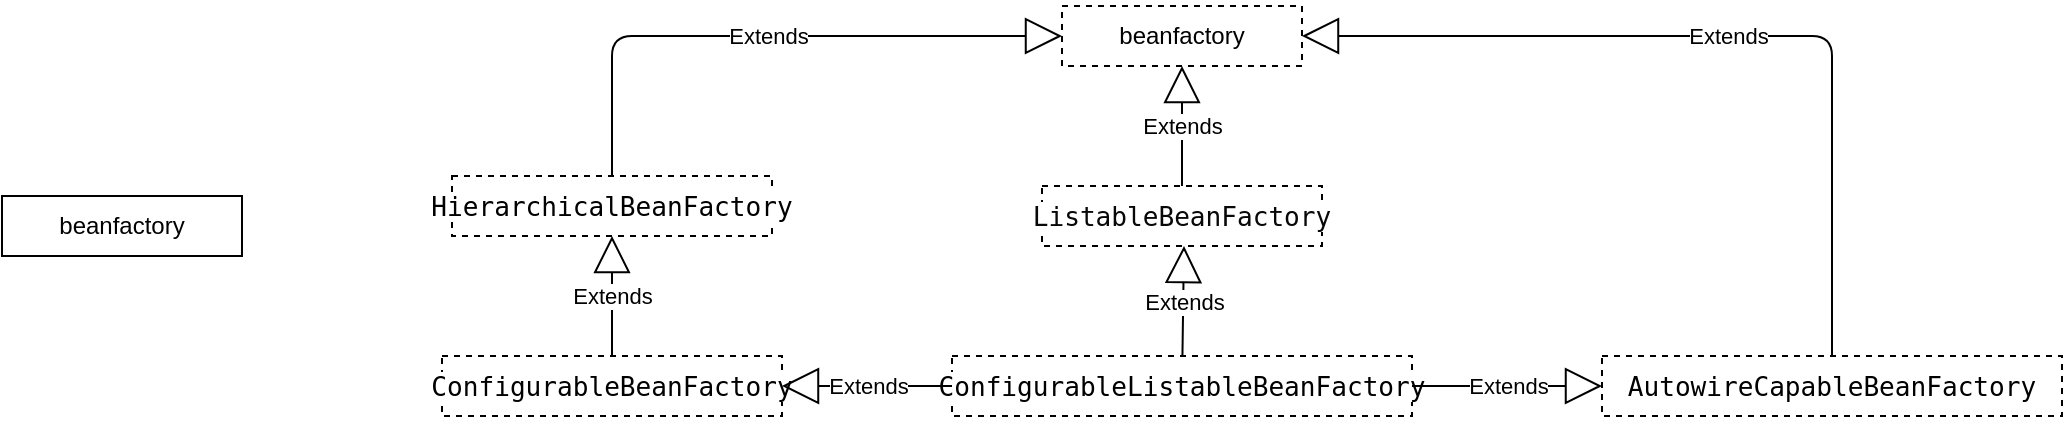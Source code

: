 <mxfile version="14.8.3" type="github">
  <diagram id="B_t15Z8W5iAApkIYanL3" name="第 1 页">
    <mxGraphModel dx="1278" dy="548" grid="1" gridSize="10" guides="1" tooltips="1" connect="1" arrows="1" fold="1" page="1" pageScale="1" pageWidth="1200" pageHeight="1920" math="0" shadow="0">
      <root>
        <mxCell id="0" />
        <mxCell id="1" parent="0" />
        <object label="beanfactory" BeanFactory="简单bean实例化和bean管理" id="8jLjw2lYaD5MSaCEYgZy-1">
          <mxCell style="rounded=0;whiteSpace=wrap;html=1;dashed=1;" parent="1" vertex="1">
            <mxGeometry x="550" y="185" width="120" height="30" as="geometry" />
          </mxCell>
        </object>
        <mxCell id="8jLjw2lYaD5MSaCEYgZy-2" value="beanfactory" style="rounded=0;whiteSpace=wrap;html=1;" parent="1" vertex="1">
          <mxGeometry x="20" y="280" width="120" height="30" as="geometry" />
        </mxCell>
        <object label="&lt;pre style=&quot;text-align: left ; background-color: rgb(255 , 255 , 255) ; color: rgb(8 , 8 , 8) ; font-family: &amp;#34;jetbrains mono&amp;#34; , monospace ; font-size: 9.8pt&quot;&gt;ListableBeanFactory&lt;/pre&gt;" ListableBeanFactory="枚举bean，预加载所有bean定义" id="8jLjw2lYaD5MSaCEYgZy-4">
          <mxCell style="rounded=0;whiteSpace=wrap;html=1;dashed=1;" parent="1" vertex="1">
            <mxGeometry x="540" y="275" width="140" height="30" as="geometry" />
          </mxCell>
        </object>
        <mxCell id="8jLjw2lYaD5MSaCEYgZy-6" value="Extends" style="endArrow=block;endSize=16;endFill=0;html=1;exitX=0.5;exitY=0;exitDx=0;exitDy=0;entryX=0.5;entryY=1;entryDx=0;entryDy=0;" parent="1" source="8jLjw2lYaD5MSaCEYgZy-4" target="8jLjw2lYaD5MSaCEYgZy-1" edge="1">
          <mxGeometry width="160" relative="1" as="geometry">
            <mxPoint x="540" y="285" as="sourcePoint" />
            <mxPoint x="610" y="205" as="targetPoint" />
            <mxPoint as="offset" />
          </mxGeometry>
        </mxCell>
        <object label="&lt;pre style=&quot;text-align: left ; background-color: rgb(255 , 255 , 255) ; color: rgb(8 , 8 , 8) ; font-family: &amp;#34;jetbrains mono&amp;#34; , monospace ; font-size: 9.8pt&quot;&gt;&lt;span style=&quot;color: rgb(0 , 0 , 0)&quot;&gt;HierarchicalBeanFactory&lt;/span&gt;&lt;/pre&gt;" HierarchicalBeanFactory="获取父容器" id="8jLjw2lYaD5MSaCEYgZy-8">
          <mxCell style="rounded=0;whiteSpace=wrap;html=1;dashed=1;" parent="1" vertex="1">
            <mxGeometry x="245" y="270" width="160" height="30" as="geometry" />
          </mxCell>
        </object>
        <object label="&lt;pre style=&quot;text-align: left ; background-color: rgb(255 , 255 , 255) ; color: rgb(8 , 8 , 8) ; font-family: &amp;#34;jetbrains mono&amp;#34; , monospace ; font-size: 9.8pt&quot;&gt;&lt;pre style=&quot;font-family: &amp;#34;jetbrains mono&amp;#34; , monospace ; font-size: 9.8pt&quot;&gt;&lt;span style=&quot;color: rgb(0 , 0 , 0)&quot;&gt;ConfigurableBeanFactory&lt;/span&gt;&lt;/pre&gt;&lt;/pre&gt;" ConfigurableBeanFactory="允许框架内部的即插即用和对 bean 工厂配置方法的特殊访问" id="8jLjw2lYaD5MSaCEYgZy-10">
          <mxCell style="rounded=0;whiteSpace=wrap;html=1;dashed=1;" parent="1" vertex="1">
            <mxGeometry x="240" y="360" width="170" height="30" as="geometry" />
          </mxCell>
        </object>
        <mxCell id="8jLjw2lYaD5MSaCEYgZy-11" value="Extends" style="endArrow=block;endSize=16;endFill=0;html=1;entryX=0.5;entryY=1;entryDx=0;entryDy=0;" parent="1" source="8jLjw2lYaD5MSaCEYgZy-10" target="8jLjw2lYaD5MSaCEYgZy-8" edge="1">
          <mxGeometry width="160" relative="1" as="geometry">
            <mxPoint x="324.66" y="300" as="sourcePoint" />
            <mxPoint x="325" y="310" as="targetPoint" />
            <mxPoint as="offset" />
          </mxGeometry>
        </mxCell>
        <mxCell id="8jLjw2lYaD5MSaCEYgZy-14" value="Extends" style="endArrow=block;endSize=16;endFill=0;html=1;exitX=0.5;exitY=0;exitDx=0;exitDy=0;" parent="1" source="8jLjw2lYaD5MSaCEYgZy-8" target="8jLjw2lYaD5MSaCEYgZy-1" edge="1">
          <mxGeometry width="160" relative="1" as="geometry">
            <mxPoint x="340" y="230" as="sourcePoint" />
            <mxPoint x="340" y="170" as="targetPoint" />
            <mxPoint as="offset" />
            <Array as="points">
              <mxPoint x="325" y="200" />
            </Array>
          </mxGeometry>
        </mxCell>
        <object label="&lt;pre style=&quot;text-align: left ; background-color: rgb(255 , 255 , 255) ; color: rgb(8 , 8 , 8) ; font-family: &amp;#34;jetbrains mono&amp;#34; , monospace ; font-size: 9.8pt&quot;&gt;&lt;pre style=&quot;font-family: &amp;#34;jetbrains mono&amp;#34; , monospace ; font-size: 9.8pt&quot;&gt;&lt;span style=&quot;color: rgb(0 , 0 , 0)&quot;&gt;ConfigurableListableBeanFactory&lt;/span&gt;&lt;/pre&gt;&lt;/pre&gt;" ConfigurableListableBeanFactory="忽略依赖,自动装配判断,冻结bean的定义,枚举所有bean名称的功能" id="8jLjw2lYaD5MSaCEYgZy-17">
          <mxCell style="rounded=0;whiteSpace=wrap;html=1;dashed=1;" parent="1" vertex="1">
            <mxGeometry x="495" y="360" width="230" height="30" as="geometry" />
          </mxCell>
        </object>
        <mxCell id="8jLjw2lYaD5MSaCEYgZy-18" value="Extends" style="endArrow=block;endSize=16;endFill=0;html=1;" parent="1" source="8jLjw2lYaD5MSaCEYgZy-17" edge="1">
          <mxGeometry width="160" relative="1" as="geometry">
            <mxPoint x="620" y="285" as="sourcePoint" />
            <mxPoint x="611" y="305" as="targetPoint" />
            <mxPoint as="offset" />
          </mxGeometry>
        </mxCell>
        <mxCell id="8jLjw2lYaD5MSaCEYgZy-19" value="Extends" style="endArrow=block;endSize=16;endFill=0;html=1;entryX=1;entryY=0.5;entryDx=0;entryDy=0;exitX=0;exitY=0.5;exitDx=0;exitDy=0;" parent="1" source="8jLjw2lYaD5MSaCEYgZy-17" target="8jLjw2lYaD5MSaCEYgZy-10" edge="1">
          <mxGeometry width="160" relative="1" as="geometry">
            <mxPoint x="620.214" y="370" as="sourcePoint" />
            <mxPoint x="621" y="315" as="targetPoint" />
            <mxPoint as="offset" />
          </mxGeometry>
        </mxCell>
        <object label="&lt;pre style=&quot;text-align: left ; background-color: rgb(255 , 255 , 255) ; color: rgb(8 , 8 , 8) ; font-family: &amp;#34;jetbrains mono&amp;#34; , monospace ; font-size: 9.8pt&quot;&gt;&lt;pre style=&quot;font-family: &amp;#34;jetbrains mono&amp;#34; , monospace ; font-size: 9.8pt&quot;&gt;&lt;pre style=&quot;font-family: &amp;#34;jetbrains mono&amp;#34; , monospace ; font-size: 9.8pt&quot;&gt;&lt;span style=&quot;color: #000000&quot;&gt;AutowireCapableBeanFactory&lt;/span&gt;&lt;/pre&gt;&lt;/pre&gt;&lt;/pre&gt;" AutowireCapableBeanFactory="自动装配的 bean " id="8jLjw2lYaD5MSaCEYgZy-20">
          <mxCell style="rounded=0;whiteSpace=wrap;html=1;dashed=1;" parent="1" vertex="1">
            <mxGeometry x="820" y="360" width="230" height="30" as="geometry" />
          </mxCell>
        </object>
        <mxCell id="8jLjw2lYaD5MSaCEYgZy-21" value="Extends" style="endArrow=block;endSize=16;endFill=0;html=1;exitX=0.5;exitY=0;exitDx=0;exitDy=0;entryX=1;entryY=0.5;entryDx=0;entryDy=0;" parent="1" source="8jLjw2lYaD5MSaCEYgZy-20" target="8jLjw2lYaD5MSaCEYgZy-1" edge="1">
          <mxGeometry width="160" relative="1" as="geometry">
            <mxPoint x="335" y="280" as="sourcePoint" />
            <mxPoint x="560" y="210" as="targetPoint" />
            <mxPoint as="offset" />
            <Array as="points">
              <mxPoint x="935" y="200" />
            </Array>
          </mxGeometry>
        </mxCell>
        <mxCell id="8jLjw2lYaD5MSaCEYgZy-22" value="Extends" style="endArrow=block;endSize=16;endFill=0;html=1;exitX=1;exitY=0.5;exitDx=0;exitDy=0;entryX=0;entryY=0.5;entryDx=0;entryDy=0;" parent="1" source="8jLjw2lYaD5MSaCEYgZy-17" target="8jLjw2lYaD5MSaCEYgZy-20" edge="1">
          <mxGeometry width="160" relative="1" as="geometry">
            <mxPoint x="620.214" y="370" as="sourcePoint" />
            <mxPoint x="621" y="315" as="targetPoint" />
            <mxPoint as="offset" />
          </mxGeometry>
        </mxCell>
      </root>
    </mxGraphModel>
  </diagram>
</mxfile>
